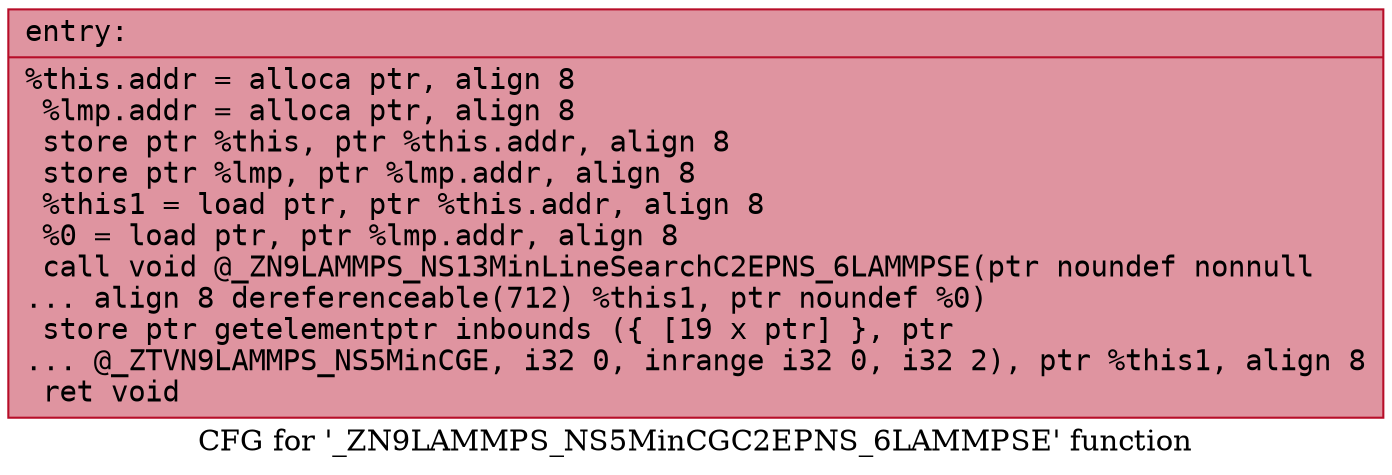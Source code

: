 digraph "CFG for '_ZN9LAMMPS_NS5MinCGC2EPNS_6LAMMPSE' function" {
	label="CFG for '_ZN9LAMMPS_NS5MinCGC2EPNS_6LAMMPSE' function";

	Node0x556815c53c20 [shape=record,color="#b70d28ff", style=filled, fillcolor="#b70d2870" fontname="Courier",label="{entry:\l|  %this.addr = alloca ptr, align 8\l  %lmp.addr = alloca ptr, align 8\l  store ptr %this, ptr %this.addr, align 8\l  store ptr %lmp, ptr %lmp.addr, align 8\l  %this1 = load ptr, ptr %this.addr, align 8\l  %0 = load ptr, ptr %lmp.addr, align 8\l  call void @_ZN9LAMMPS_NS13MinLineSearchC2EPNS_6LAMMPSE(ptr noundef nonnull\l... align 8 dereferenceable(712) %this1, ptr noundef %0)\l  store ptr getelementptr inbounds (\{ [19 x ptr] \}, ptr\l... @_ZTVN9LAMMPS_NS5MinCGE, i32 0, inrange i32 0, i32 2), ptr %this1, align 8\l  ret void\l}"];
}
